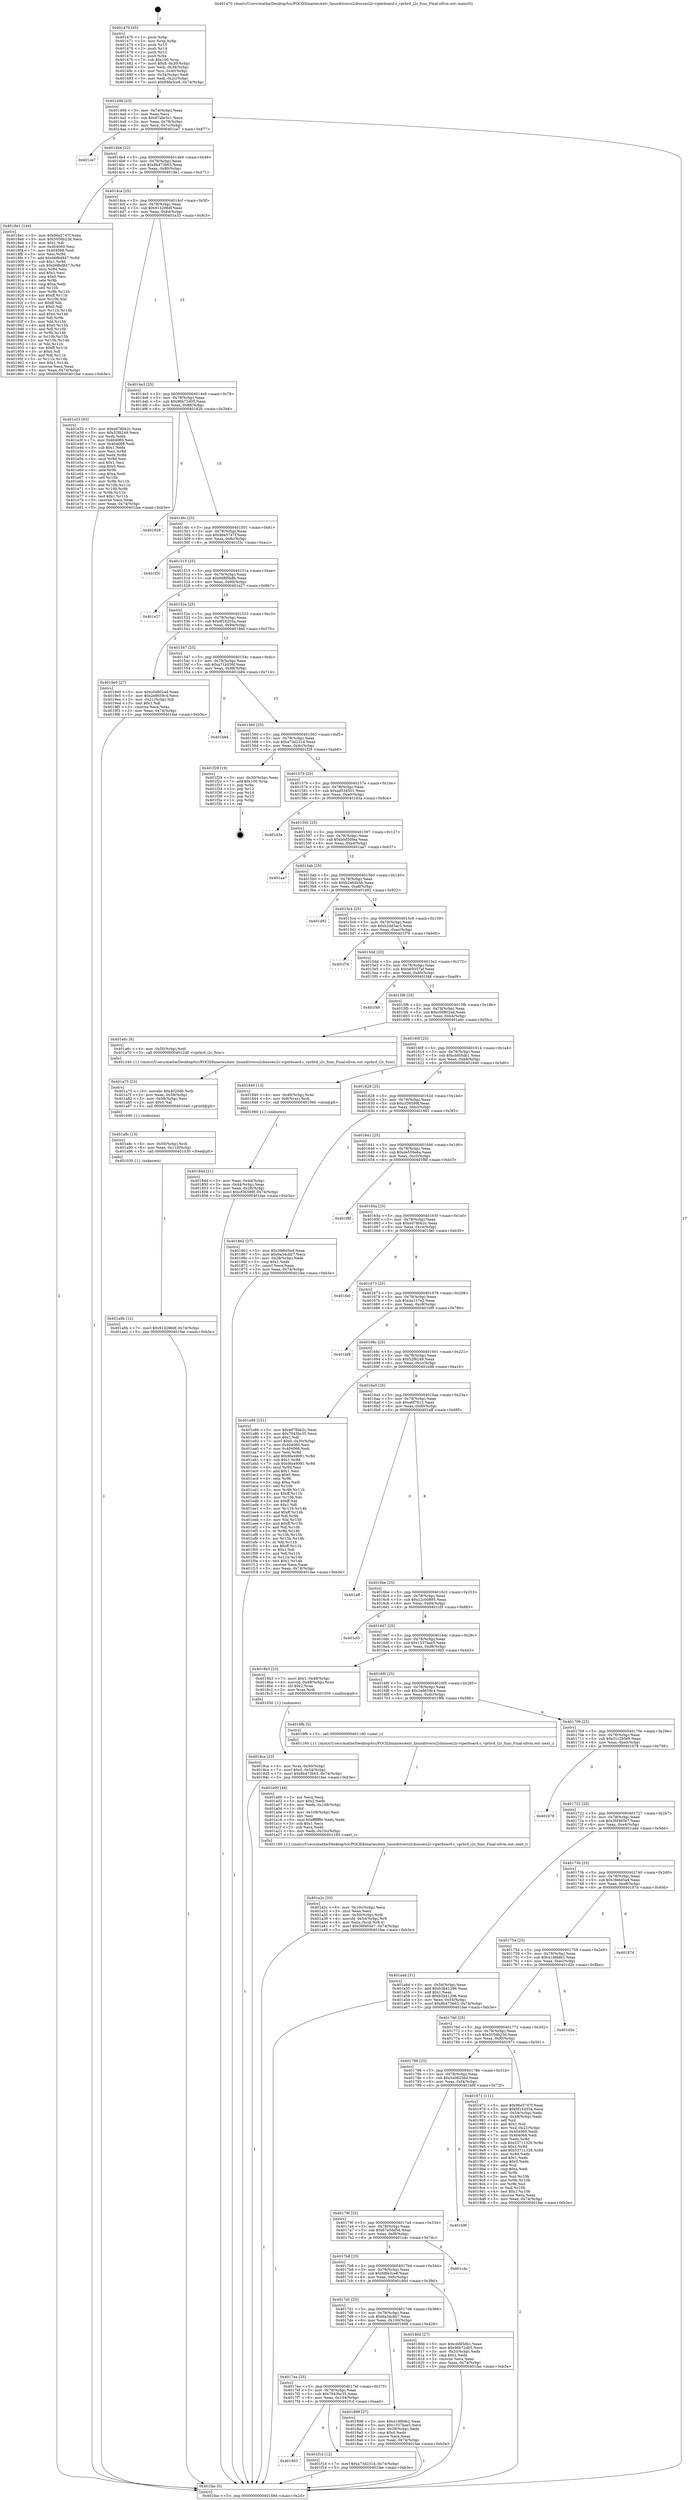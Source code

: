 digraph "0x401470" {
  label = "0x401470 (/mnt/c/Users/mathe/Desktop/tcc/POCII/binaries/extr_linuxdriversi2cbussesi2c-viperboard.c_vprbrd_i2c_func_Final-ollvm.out::main(0))"
  labelloc = "t"
  node[shape=record]

  Entry [label="",width=0.3,height=0.3,shape=circle,fillcolor=black,style=filled]
  "0x40149d" [label="{
     0x40149d [23]\l
     | [instrs]\l
     &nbsp;&nbsp;0x40149d \<+3\>: mov -0x74(%rbp),%eax\l
     &nbsp;&nbsp;0x4014a0 \<+2\>: mov %eax,%ecx\l
     &nbsp;&nbsp;0x4014a2 \<+6\>: sub $0x87abc5c1,%ecx\l
     &nbsp;&nbsp;0x4014a8 \<+3\>: mov %eax,-0x78(%rbp)\l
     &nbsp;&nbsp;0x4014ab \<+3\>: mov %ecx,-0x7c(%rbp)\l
     &nbsp;&nbsp;0x4014ae \<+6\>: je 0000000000401ce7 \<main+0x877\>\l
  }"]
  "0x401ce7" [label="{
     0x401ce7\l
  }", style=dashed]
  "0x4014b4" [label="{
     0x4014b4 [22]\l
     | [instrs]\l
     &nbsp;&nbsp;0x4014b4 \<+5\>: jmp 00000000004014b9 \<main+0x49\>\l
     &nbsp;&nbsp;0x4014b9 \<+3\>: mov -0x78(%rbp),%eax\l
     &nbsp;&nbsp;0x4014bc \<+5\>: sub $0x8b473b63,%eax\l
     &nbsp;&nbsp;0x4014c1 \<+3\>: mov %eax,-0x80(%rbp)\l
     &nbsp;&nbsp;0x4014c4 \<+6\>: je 00000000004018e1 \<main+0x471\>\l
  }"]
  Exit [label="",width=0.3,height=0.3,shape=circle,fillcolor=black,style=filled,peripheries=2]
  "0x4018e1" [label="{
     0x4018e1 [144]\l
     | [instrs]\l
     &nbsp;&nbsp;0x4018e1 \<+5\>: mov $0x96e5747f,%eax\l
     &nbsp;&nbsp;0x4018e6 \<+5\>: mov $0x505db23d,%ecx\l
     &nbsp;&nbsp;0x4018eb \<+2\>: mov $0x1,%dl\l
     &nbsp;&nbsp;0x4018ed \<+7\>: mov 0x404060,%esi\l
     &nbsp;&nbsp;0x4018f4 \<+7\>: mov 0x404068,%edi\l
     &nbsp;&nbsp;0x4018fb \<+3\>: mov %esi,%r8d\l
     &nbsp;&nbsp;0x4018fe \<+7\>: add $0xb6fbd847,%r8d\l
     &nbsp;&nbsp;0x401905 \<+4\>: sub $0x1,%r8d\l
     &nbsp;&nbsp;0x401909 \<+7\>: sub $0xb6fbd847,%r8d\l
     &nbsp;&nbsp;0x401910 \<+4\>: imul %r8d,%esi\l
     &nbsp;&nbsp;0x401914 \<+3\>: and $0x1,%esi\l
     &nbsp;&nbsp;0x401917 \<+3\>: cmp $0x0,%esi\l
     &nbsp;&nbsp;0x40191a \<+4\>: sete %r9b\l
     &nbsp;&nbsp;0x40191e \<+3\>: cmp $0xa,%edi\l
     &nbsp;&nbsp;0x401921 \<+4\>: setl %r10b\l
     &nbsp;&nbsp;0x401925 \<+3\>: mov %r9b,%r11b\l
     &nbsp;&nbsp;0x401928 \<+4\>: xor $0xff,%r11b\l
     &nbsp;&nbsp;0x40192c \<+3\>: mov %r10b,%bl\l
     &nbsp;&nbsp;0x40192f \<+3\>: xor $0xff,%bl\l
     &nbsp;&nbsp;0x401932 \<+3\>: xor $0x0,%dl\l
     &nbsp;&nbsp;0x401935 \<+3\>: mov %r11b,%r14b\l
     &nbsp;&nbsp;0x401938 \<+4\>: and $0x0,%r14b\l
     &nbsp;&nbsp;0x40193c \<+3\>: and %dl,%r9b\l
     &nbsp;&nbsp;0x40193f \<+3\>: mov %bl,%r15b\l
     &nbsp;&nbsp;0x401942 \<+4\>: and $0x0,%r15b\l
     &nbsp;&nbsp;0x401946 \<+3\>: and %dl,%r10b\l
     &nbsp;&nbsp;0x401949 \<+3\>: or %r9b,%r14b\l
     &nbsp;&nbsp;0x40194c \<+3\>: or %r10b,%r15b\l
     &nbsp;&nbsp;0x40194f \<+3\>: xor %r15b,%r14b\l
     &nbsp;&nbsp;0x401952 \<+3\>: or %bl,%r11b\l
     &nbsp;&nbsp;0x401955 \<+4\>: xor $0xff,%r11b\l
     &nbsp;&nbsp;0x401959 \<+3\>: or $0x0,%dl\l
     &nbsp;&nbsp;0x40195c \<+3\>: and %dl,%r11b\l
     &nbsp;&nbsp;0x40195f \<+3\>: or %r11b,%r14b\l
     &nbsp;&nbsp;0x401962 \<+4\>: test $0x1,%r14b\l
     &nbsp;&nbsp;0x401966 \<+3\>: cmovne %ecx,%eax\l
     &nbsp;&nbsp;0x401969 \<+3\>: mov %eax,-0x74(%rbp)\l
     &nbsp;&nbsp;0x40196c \<+5\>: jmp 0000000000401fae \<main+0xb3e\>\l
  }"]
  "0x4014ca" [label="{
     0x4014ca [25]\l
     | [instrs]\l
     &nbsp;&nbsp;0x4014ca \<+5\>: jmp 00000000004014cf \<main+0x5f\>\l
     &nbsp;&nbsp;0x4014cf \<+3\>: mov -0x78(%rbp),%eax\l
     &nbsp;&nbsp;0x4014d2 \<+5\>: sub $0x913296df,%eax\l
     &nbsp;&nbsp;0x4014d7 \<+6\>: mov %eax,-0x84(%rbp)\l
     &nbsp;&nbsp;0x4014dd \<+6\>: je 0000000000401e33 \<main+0x9c3\>\l
  }"]
  "0x401803" [label="{
     0x401803\l
  }", style=dashed]
  "0x401e33" [label="{
     0x401e33 [83]\l
     | [instrs]\l
     &nbsp;&nbsp;0x401e33 \<+5\>: mov $0xed78bb2c,%eax\l
     &nbsp;&nbsp;0x401e38 \<+5\>: mov $0x52f6249,%ecx\l
     &nbsp;&nbsp;0x401e3d \<+2\>: xor %edx,%edx\l
     &nbsp;&nbsp;0x401e3f \<+7\>: mov 0x404060,%esi\l
     &nbsp;&nbsp;0x401e46 \<+7\>: mov 0x404068,%edi\l
     &nbsp;&nbsp;0x401e4d \<+3\>: sub $0x1,%edx\l
     &nbsp;&nbsp;0x401e50 \<+3\>: mov %esi,%r8d\l
     &nbsp;&nbsp;0x401e53 \<+3\>: add %edx,%r8d\l
     &nbsp;&nbsp;0x401e56 \<+4\>: imul %r8d,%esi\l
     &nbsp;&nbsp;0x401e5a \<+3\>: and $0x1,%esi\l
     &nbsp;&nbsp;0x401e5d \<+3\>: cmp $0x0,%esi\l
     &nbsp;&nbsp;0x401e60 \<+4\>: sete %r9b\l
     &nbsp;&nbsp;0x401e64 \<+3\>: cmp $0xa,%edi\l
     &nbsp;&nbsp;0x401e67 \<+4\>: setl %r10b\l
     &nbsp;&nbsp;0x401e6b \<+3\>: mov %r9b,%r11b\l
     &nbsp;&nbsp;0x401e6e \<+3\>: and %r10b,%r11b\l
     &nbsp;&nbsp;0x401e71 \<+3\>: xor %r10b,%r9b\l
     &nbsp;&nbsp;0x401e74 \<+3\>: or %r9b,%r11b\l
     &nbsp;&nbsp;0x401e77 \<+4\>: test $0x1,%r11b\l
     &nbsp;&nbsp;0x401e7b \<+3\>: cmovne %ecx,%eax\l
     &nbsp;&nbsp;0x401e7e \<+3\>: mov %eax,-0x74(%rbp)\l
     &nbsp;&nbsp;0x401e81 \<+5\>: jmp 0000000000401fae \<main+0xb3e\>\l
  }"]
  "0x4014e3" [label="{
     0x4014e3 [25]\l
     | [instrs]\l
     &nbsp;&nbsp;0x4014e3 \<+5\>: jmp 00000000004014e8 \<main+0x78\>\l
     &nbsp;&nbsp;0x4014e8 \<+3\>: mov -0x78(%rbp),%eax\l
     &nbsp;&nbsp;0x4014eb \<+5\>: sub $0x96b72d05,%eax\l
     &nbsp;&nbsp;0x4014f0 \<+6\>: mov %eax,-0x88(%rbp)\l
     &nbsp;&nbsp;0x4014f6 \<+6\>: je 0000000000401828 \<main+0x3b8\>\l
  }"]
  "0x401f1d" [label="{
     0x401f1d [12]\l
     | [instrs]\l
     &nbsp;&nbsp;0x401f1d \<+7\>: movl $0xa73d231d,-0x74(%rbp)\l
     &nbsp;&nbsp;0x401f24 \<+5\>: jmp 0000000000401fae \<main+0xb3e\>\l
  }"]
  "0x401828" [label="{
     0x401828\l
  }", style=dashed]
  "0x4014fc" [label="{
     0x4014fc [25]\l
     | [instrs]\l
     &nbsp;&nbsp;0x4014fc \<+5\>: jmp 0000000000401501 \<main+0x91\>\l
     &nbsp;&nbsp;0x401501 \<+3\>: mov -0x78(%rbp),%eax\l
     &nbsp;&nbsp;0x401504 \<+5\>: sub $0x96e5747f,%eax\l
     &nbsp;&nbsp;0x401509 \<+6\>: mov %eax,-0x8c(%rbp)\l
     &nbsp;&nbsp;0x40150f \<+6\>: je 0000000000401f3c \<main+0xacc\>\l
  }"]
  "0x401a9b" [label="{
     0x401a9b [12]\l
     | [instrs]\l
     &nbsp;&nbsp;0x401a9b \<+7\>: movl $0x913296df,-0x74(%rbp)\l
     &nbsp;&nbsp;0x401aa2 \<+5\>: jmp 0000000000401fae \<main+0xb3e\>\l
  }"]
  "0x401f3c" [label="{
     0x401f3c\l
  }", style=dashed]
  "0x401515" [label="{
     0x401515 [25]\l
     | [instrs]\l
     &nbsp;&nbsp;0x401515 \<+5\>: jmp 000000000040151a \<main+0xaa\>\l
     &nbsp;&nbsp;0x40151a \<+3\>: mov -0x78(%rbp),%eax\l
     &nbsp;&nbsp;0x40151d \<+5\>: sub $0x9d8f5b8b,%eax\l
     &nbsp;&nbsp;0x401522 \<+6\>: mov %eax,-0x90(%rbp)\l
     &nbsp;&nbsp;0x401528 \<+6\>: je 0000000000401e27 \<main+0x9b7\>\l
  }"]
  "0x401a8c" [label="{
     0x401a8c [15]\l
     | [instrs]\l
     &nbsp;&nbsp;0x401a8c \<+4\>: mov -0x50(%rbp),%rdi\l
     &nbsp;&nbsp;0x401a90 \<+6\>: mov %eax,-0x110(%rbp)\l
     &nbsp;&nbsp;0x401a96 \<+5\>: call 0000000000401030 \<free@plt\>\l
     | [calls]\l
     &nbsp;&nbsp;0x401030 \{1\} (unknown)\l
  }"]
  "0x401e27" [label="{
     0x401e27\l
  }", style=dashed]
  "0x40152e" [label="{
     0x40152e [25]\l
     | [instrs]\l
     &nbsp;&nbsp;0x40152e \<+5\>: jmp 0000000000401533 \<main+0xc3\>\l
     &nbsp;&nbsp;0x401533 \<+3\>: mov -0x78(%rbp),%eax\l
     &nbsp;&nbsp;0x401536 \<+5\>: sub $0x9f16203a,%eax\l
     &nbsp;&nbsp;0x40153b \<+6\>: mov %eax,-0x94(%rbp)\l
     &nbsp;&nbsp;0x401541 \<+6\>: je 00000000004019e0 \<main+0x570\>\l
  }"]
  "0x401a75" [label="{
     0x401a75 [23]\l
     | [instrs]\l
     &nbsp;&nbsp;0x401a75 \<+10\>: movabs $0x4020d6,%rdi\l
     &nbsp;&nbsp;0x401a7f \<+3\>: mov %eax,-0x58(%rbp)\l
     &nbsp;&nbsp;0x401a82 \<+3\>: mov -0x58(%rbp),%esi\l
     &nbsp;&nbsp;0x401a85 \<+2\>: mov $0x0,%al\l
     &nbsp;&nbsp;0x401a87 \<+5\>: call 0000000000401040 \<printf@plt\>\l
     | [calls]\l
     &nbsp;&nbsp;0x401040 \{1\} (unknown)\l
  }"]
  "0x4019e0" [label="{
     0x4019e0 [27]\l
     | [instrs]\l
     &nbsp;&nbsp;0x4019e0 \<+5\>: mov $0xc0d802ad,%eax\l
     &nbsp;&nbsp;0x4019e5 \<+5\>: mov $0x2e8659c4,%ecx\l
     &nbsp;&nbsp;0x4019ea \<+3\>: mov -0x21(%rbp),%dl\l
     &nbsp;&nbsp;0x4019ed \<+3\>: test $0x1,%dl\l
     &nbsp;&nbsp;0x4019f0 \<+3\>: cmovne %ecx,%eax\l
     &nbsp;&nbsp;0x4019f3 \<+3\>: mov %eax,-0x74(%rbp)\l
     &nbsp;&nbsp;0x4019f6 \<+5\>: jmp 0000000000401fae \<main+0xb3e\>\l
  }"]
  "0x401547" [label="{
     0x401547 [25]\l
     | [instrs]\l
     &nbsp;&nbsp;0x401547 \<+5\>: jmp 000000000040154c \<main+0xdc\>\l
     &nbsp;&nbsp;0x40154c \<+3\>: mov -0x78(%rbp),%eax\l
     &nbsp;&nbsp;0x40154f \<+5\>: sub $0xa71b036f,%eax\l
     &nbsp;&nbsp;0x401554 \<+6\>: mov %eax,-0x98(%rbp)\l
     &nbsp;&nbsp;0x40155a \<+6\>: je 0000000000401b84 \<main+0x714\>\l
  }"]
  "0x401a2c" [label="{
     0x401a2c [33]\l
     | [instrs]\l
     &nbsp;&nbsp;0x401a2c \<+6\>: mov -0x10c(%rbp),%ecx\l
     &nbsp;&nbsp;0x401a32 \<+3\>: imul %eax,%ecx\l
     &nbsp;&nbsp;0x401a35 \<+4\>: mov -0x50(%rbp),%rdi\l
     &nbsp;&nbsp;0x401a39 \<+4\>: movslq -0x54(%rbp),%r8\l
     &nbsp;&nbsp;0x401a3d \<+4\>: mov %ecx,(%rdi,%r8,4)\l
     &nbsp;&nbsp;0x401a41 \<+7\>: movl $0x36f465e7,-0x74(%rbp)\l
     &nbsp;&nbsp;0x401a48 \<+5\>: jmp 0000000000401fae \<main+0xb3e\>\l
  }"]
  "0x401b84" [label="{
     0x401b84\l
  }", style=dashed]
  "0x401560" [label="{
     0x401560 [25]\l
     | [instrs]\l
     &nbsp;&nbsp;0x401560 \<+5\>: jmp 0000000000401565 \<main+0xf5\>\l
     &nbsp;&nbsp;0x401565 \<+3\>: mov -0x78(%rbp),%eax\l
     &nbsp;&nbsp;0x401568 \<+5\>: sub $0xa73d231d,%eax\l
     &nbsp;&nbsp;0x40156d \<+6\>: mov %eax,-0x9c(%rbp)\l
     &nbsp;&nbsp;0x401573 \<+6\>: je 0000000000401f29 \<main+0xab9\>\l
  }"]
  "0x401a00" [label="{
     0x401a00 [44]\l
     | [instrs]\l
     &nbsp;&nbsp;0x401a00 \<+2\>: xor %ecx,%ecx\l
     &nbsp;&nbsp;0x401a02 \<+5\>: mov $0x2,%edx\l
     &nbsp;&nbsp;0x401a07 \<+6\>: mov %edx,-0x108(%rbp)\l
     &nbsp;&nbsp;0x401a0d \<+1\>: cltd\l
     &nbsp;&nbsp;0x401a0e \<+6\>: mov -0x108(%rbp),%esi\l
     &nbsp;&nbsp;0x401a14 \<+2\>: idiv %esi\l
     &nbsp;&nbsp;0x401a16 \<+6\>: imul $0xfffffffe,%edx,%edx\l
     &nbsp;&nbsp;0x401a1c \<+3\>: sub $0x1,%ecx\l
     &nbsp;&nbsp;0x401a1f \<+2\>: sub %ecx,%edx\l
     &nbsp;&nbsp;0x401a21 \<+6\>: mov %edx,-0x10c(%rbp)\l
     &nbsp;&nbsp;0x401a27 \<+5\>: call 0000000000401160 \<next_i\>\l
     | [calls]\l
     &nbsp;&nbsp;0x401160 \{1\} (/mnt/c/Users/mathe/Desktop/tcc/POCII/binaries/extr_linuxdriversi2cbussesi2c-viperboard.c_vprbrd_i2c_func_Final-ollvm.out::next_i)\l
  }"]
  "0x401f29" [label="{
     0x401f29 [19]\l
     | [instrs]\l
     &nbsp;&nbsp;0x401f29 \<+3\>: mov -0x30(%rbp),%eax\l
     &nbsp;&nbsp;0x401f2c \<+7\>: add $0x100,%rsp\l
     &nbsp;&nbsp;0x401f33 \<+1\>: pop %rbx\l
     &nbsp;&nbsp;0x401f34 \<+2\>: pop %r12\l
     &nbsp;&nbsp;0x401f36 \<+2\>: pop %r14\l
     &nbsp;&nbsp;0x401f38 \<+2\>: pop %r15\l
     &nbsp;&nbsp;0x401f3a \<+1\>: pop %rbp\l
     &nbsp;&nbsp;0x401f3b \<+1\>: ret\l
  }"]
  "0x401579" [label="{
     0x401579 [25]\l
     | [instrs]\l
     &nbsp;&nbsp;0x401579 \<+5\>: jmp 000000000040157e \<main+0x10e\>\l
     &nbsp;&nbsp;0x40157e \<+3\>: mov -0x78(%rbp),%eax\l
     &nbsp;&nbsp;0x401581 \<+5\>: sub $0xad534501,%eax\l
     &nbsp;&nbsp;0x401586 \<+6\>: mov %eax,-0xa0(%rbp)\l
     &nbsp;&nbsp;0x40158c \<+6\>: je 0000000000401d3a \<main+0x8ca\>\l
  }"]
  "0x4018ca" [label="{
     0x4018ca [23]\l
     | [instrs]\l
     &nbsp;&nbsp;0x4018ca \<+4\>: mov %rax,-0x50(%rbp)\l
     &nbsp;&nbsp;0x4018ce \<+7\>: movl $0x0,-0x54(%rbp)\l
     &nbsp;&nbsp;0x4018d5 \<+7\>: movl $0x8b473b63,-0x74(%rbp)\l
     &nbsp;&nbsp;0x4018dc \<+5\>: jmp 0000000000401fae \<main+0xb3e\>\l
  }"]
  "0x401d3a" [label="{
     0x401d3a\l
  }", style=dashed]
  "0x401592" [label="{
     0x401592 [25]\l
     | [instrs]\l
     &nbsp;&nbsp;0x401592 \<+5\>: jmp 0000000000401597 \<main+0x127\>\l
     &nbsp;&nbsp;0x401597 \<+3\>: mov -0x78(%rbp),%eax\l
     &nbsp;&nbsp;0x40159a \<+5\>: sub $0xb0d50fea,%eax\l
     &nbsp;&nbsp;0x40159f \<+6\>: mov %eax,-0xa4(%rbp)\l
     &nbsp;&nbsp;0x4015a5 \<+6\>: je 0000000000401aa7 \<main+0x637\>\l
  }"]
  "0x4017ea" [label="{
     0x4017ea [25]\l
     | [instrs]\l
     &nbsp;&nbsp;0x4017ea \<+5\>: jmp 00000000004017ef \<main+0x37f\>\l
     &nbsp;&nbsp;0x4017ef \<+3\>: mov -0x78(%rbp),%eax\l
     &nbsp;&nbsp;0x4017f2 \<+5\>: sub $0x7943bc35,%eax\l
     &nbsp;&nbsp;0x4017f7 \<+6\>: mov %eax,-0x104(%rbp)\l
     &nbsp;&nbsp;0x4017fd \<+6\>: je 0000000000401f1d \<main+0xaad\>\l
  }"]
  "0x401aa7" [label="{
     0x401aa7\l
  }", style=dashed]
  "0x4015ab" [label="{
     0x4015ab [25]\l
     | [instrs]\l
     &nbsp;&nbsp;0x4015ab \<+5\>: jmp 00000000004015b0 \<main+0x140\>\l
     &nbsp;&nbsp;0x4015b0 \<+3\>: mov -0x78(%rbp),%eax\l
     &nbsp;&nbsp;0x4015b3 \<+5\>: sub $0xb2a64b5b,%eax\l
     &nbsp;&nbsp;0x4015b8 \<+6\>: mov %eax,-0xa8(%rbp)\l
     &nbsp;&nbsp;0x4015be \<+6\>: je 0000000000401d92 \<main+0x922\>\l
  }"]
  "0x401898" [label="{
     0x401898 [27]\l
     | [instrs]\l
     &nbsp;&nbsp;0x401898 \<+5\>: mov $0x41d6bfe2,%eax\l
     &nbsp;&nbsp;0x40189d \<+5\>: mov $0x1337bae5,%ecx\l
     &nbsp;&nbsp;0x4018a2 \<+3\>: mov -0x28(%rbp),%edx\l
     &nbsp;&nbsp;0x4018a5 \<+3\>: cmp $0x0,%edx\l
     &nbsp;&nbsp;0x4018a8 \<+3\>: cmove %ecx,%eax\l
     &nbsp;&nbsp;0x4018ab \<+3\>: mov %eax,-0x74(%rbp)\l
     &nbsp;&nbsp;0x4018ae \<+5\>: jmp 0000000000401fae \<main+0xb3e\>\l
  }"]
  "0x401d92" [label="{
     0x401d92\l
  }", style=dashed]
  "0x4015c4" [label="{
     0x4015c4 [25]\l
     | [instrs]\l
     &nbsp;&nbsp;0x4015c4 \<+5\>: jmp 00000000004015c9 \<main+0x159\>\l
     &nbsp;&nbsp;0x4015c9 \<+3\>: mov -0x78(%rbp),%eax\l
     &nbsp;&nbsp;0x4015cc \<+5\>: sub $0xb2dd3ac5,%eax\l
     &nbsp;&nbsp;0x4015d1 \<+6\>: mov %eax,-0xac(%rbp)\l
     &nbsp;&nbsp;0x4015d7 \<+6\>: je 0000000000401f76 \<main+0xb06\>\l
  }"]
  "0x40184d" [label="{
     0x40184d [21]\l
     | [instrs]\l
     &nbsp;&nbsp;0x40184d \<+3\>: mov %eax,-0x44(%rbp)\l
     &nbsp;&nbsp;0x401850 \<+3\>: mov -0x44(%rbp),%eax\l
     &nbsp;&nbsp;0x401853 \<+3\>: mov %eax,-0x28(%rbp)\l
     &nbsp;&nbsp;0x401856 \<+7\>: movl $0xcf36599f,-0x74(%rbp)\l
     &nbsp;&nbsp;0x40185d \<+5\>: jmp 0000000000401fae \<main+0xb3e\>\l
  }"]
  "0x401f76" [label="{
     0x401f76\l
  }", style=dashed]
  "0x4015dd" [label="{
     0x4015dd [25]\l
     | [instrs]\l
     &nbsp;&nbsp;0x4015dd \<+5\>: jmp 00000000004015e2 \<main+0x172\>\l
     &nbsp;&nbsp;0x4015e2 \<+3\>: mov -0x78(%rbp),%eax\l
     &nbsp;&nbsp;0x4015e5 \<+5\>: sub $0xbb9357af,%eax\l
     &nbsp;&nbsp;0x4015ea \<+6\>: mov %eax,-0xb0(%rbp)\l
     &nbsp;&nbsp;0x4015f0 \<+6\>: je 0000000000401f48 \<main+0xad8\>\l
  }"]
  "0x401470" [label="{
     0x401470 [45]\l
     | [instrs]\l
     &nbsp;&nbsp;0x401470 \<+1\>: push %rbp\l
     &nbsp;&nbsp;0x401471 \<+3\>: mov %rsp,%rbp\l
     &nbsp;&nbsp;0x401474 \<+2\>: push %r15\l
     &nbsp;&nbsp;0x401476 \<+2\>: push %r14\l
     &nbsp;&nbsp;0x401478 \<+2\>: push %r12\l
     &nbsp;&nbsp;0x40147a \<+1\>: push %rbx\l
     &nbsp;&nbsp;0x40147b \<+7\>: sub $0x100,%rsp\l
     &nbsp;&nbsp;0x401482 \<+7\>: movl $0x0,-0x30(%rbp)\l
     &nbsp;&nbsp;0x401489 \<+3\>: mov %edi,-0x34(%rbp)\l
     &nbsp;&nbsp;0x40148c \<+4\>: mov %rsi,-0x40(%rbp)\l
     &nbsp;&nbsp;0x401490 \<+3\>: mov -0x34(%rbp),%edi\l
     &nbsp;&nbsp;0x401493 \<+3\>: mov %edi,-0x2c(%rbp)\l
     &nbsp;&nbsp;0x401496 \<+7\>: movl $0x68fe3ce8,-0x74(%rbp)\l
  }"]
  "0x401f48" [label="{
     0x401f48\l
  }", style=dashed]
  "0x4015f6" [label="{
     0x4015f6 [25]\l
     | [instrs]\l
     &nbsp;&nbsp;0x4015f6 \<+5\>: jmp 00000000004015fb \<main+0x18b\>\l
     &nbsp;&nbsp;0x4015fb \<+3\>: mov -0x78(%rbp),%eax\l
     &nbsp;&nbsp;0x4015fe \<+5\>: sub $0xc0d802ad,%eax\l
     &nbsp;&nbsp;0x401603 \<+6\>: mov %eax,-0xb4(%rbp)\l
     &nbsp;&nbsp;0x401609 \<+6\>: je 0000000000401a6c \<main+0x5fc\>\l
  }"]
  "0x401fae" [label="{
     0x401fae [5]\l
     | [instrs]\l
     &nbsp;&nbsp;0x401fae \<+5\>: jmp 000000000040149d \<main+0x2d\>\l
  }"]
  "0x401a6c" [label="{
     0x401a6c [9]\l
     | [instrs]\l
     &nbsp;&nbsp;0x401a6c \<+4\>: mov -0x50(%rbp),%rdi\l
     &nbsp;&nbsp;0x401a70 \<+5\>: call 0000000000401240 \<vprbrd_i2c_func\>\l
     | [calls]\l
     &nbsp;&nbsp;0x401240 \{1\} (/mnt/c/Users/mathe/Desktop/tcc/POCII/binaries/extr_linuxdriversi2cbussesi2c-viperboard.c_vprbrd_i2c_func_Final-ollvm.out::vprbrd_i2c_func)\l
  }"]
  "0x40160f" [label="{
     0x40160f [25]\l
     | [instrs]\l
     &nbsp;&nbsp;0x40160f \<+5\>: jmp 0000000000401614 \<main+0x1a4\>\l
     &nbsp;&nbsp;0x401614 \<+3\>: mov -0x78(%rbp),%eax\l
     &nbsp;&nbsp;0x401617 \<+5\>: sub $0xcbfd5db1,%eax\l
     &nbsp;&nbsp;0x40161c \<+6\>: mov %eax,-0xb8(%rbp)\l
     &nbsp;&nbsp;0x401622 \<+6\>: je 0000000000401840 \<main+0x3d0\>\l
  }"]
  "0x4017d1" [label="{
     0x4017d1 [25]\l
     | [instrs]\l
     &nbsp;&nbsp;0x4017d1 \<+5\>: jmp 00000000004017d6 \<main+0x366\>\l
     &nbsp;&nbsp;0x4017d6 \<+3\>: mov -0x78(%rbp),%eax\l
     &nbsp;&nbsp;0x4017d9 \<+5\>: sub $0x6a34cbb7,%eax\l
     &nbsp;&nbsp;0x4017de \<+6\>: mov %eax,-0x100(%rbp)\l
     &nbsp;&nbsp;0x4017e4 \<+6\>: je 0000000000401898 \<main+0x428\>\l
  }"]
  "0x401840" [label="{
     0x401840 [13]\l
     | [instrs]\l
     &nbsp;&nbsp;0x401840 \<+4\>: mov -0x40(%rbp),%rax\l
     &nbsp;&nbsp;0x401844 \<+4\>: mov 0x8(%rax),%rdi\l
     &nbsp;&nbsp;0x401848 \<+5\>: call 0000000000401060 \<atoi@plt\>\l
     | [calls]\l
     &nbsp;&nbsp;0x401060 \{1\} (unknown)\l
  }"]
  "0x401628" [label="{
     0x401628 [25]\l
     | [instrs]\l
     &nbsp;&nbsp;0x401628 \<+5\>: jmp 000000000040162d \<main+0x1bd\>\l
     &nbsp;&nbsp;0x40162d \<+3\>: mov -0x78(%rbp),%eax\l
     &nbsp;&nbsp;0x401630 \<+5\>: sub $0xcf36599f,%eax\l
     &nbsp;&nbsp;0x401635 \<+6\>: mov %eax,-0xbc(%rbp)\l
     &nbsp;&nbsp;0x40163b \<+6\>: je 0000000000401862 \<main+0x3f2\>\l
  }"]
  "0x40180d" [label="{
     0x40180d [27]\l
     | [instrs]\l
     &nbsp;&nbsp;0x40180d \<+5\>: mov $0xcbfd5db1,%eax\l
     &nbsp;&nbsp;0x401812 \<+5\>: mov $0x96b72d05,%ecx\l
     &nbsp;&nbsp;0x401817 \<+3\>: mov -0x2c(%rbp),%edx\l
     &nbsp;&nbsp;0x40181a \<+3\>: cmp $0x2,%edx\l
     &nbsp;&nbsp;0x40181d \<+3\>: cmovne %ecx,%eax\l
     &nbsp;&nbsp;0x401820 \<+3\>: mov %eax,-0x74(%rbp)\l
     &nbsp;&nbsp;0x401823 \<+5\>: jmp 0000000000401fae \<main+0xb3e\>\l
  }"]
  "0x401862" [label="{
     0x401862 [27]\l
     | [instrs]\l
     &nbsp;&nbsp;0x401862 \<+5\>: mov $0x3fe6d5a4,%eax\l
     &nbsp;&nbsp;0x401867 \<+5\>: mov $0x6a34cbb7,%ecx\l
     &nbsp;&nbsp;0x40186c \<+3\>: mov -0x28(%rbp),%edx\l
     &nbsp;&nbsp;0x40186f \<+3\>: cmp $0x1,%edx\l
     &nbsp;&nbsp;0x401872 \<+3\>: cmovl %ecx,%eax\l
     &nbsp;&nbsp;0x401875 \<+3\>: mov %eax,-0x74(%rbp)\l
     &nbsp;&nbsp;0x401878 \<+5\>: jmp 0000000000401fae \<main+0xb3e\>\l
  }"]
  "0x401641" [label="{
     0x401641 [25]\l
     | [instrs]\l
     &nbsp;&nbsp;0x401641 \<+5\>: jmp 0000000000401646 \<main+0x1d6\>\l
     &nbsp;&nbsp;0x401646 \<+3\>: mov -0x78(%rbp),%eax\l
     &nbsp;&nbsp;0x401649 \<+5\>: sub $0xde559e6a,%eax\l
     &nbsp;&nbsp;0x40164e \<+6\>: mov %eax,-0xc0(%rbp)\l
     &nbsp;&nbsp;0x401654 \<+6\>: je 0000000000401f8f \<main+0xb1f\>\l
  }"]
  "0x4017b8" [label="{
     0x4017b8 [25]\l
     | [instrs]\l
     &nbsp;&nbsp;0x4017b8 \<+5\>: jmp 00000000004017bd \<main+0x34d\>\l
     &nbsp;&nbsp;0x4017bd \<+3\>: mov -0x78(%rbp),%eax\l
     &nbsp;&nbsp;0x4017c0 \<+5\>: sub $0x68fe3ce8,%eax\l
     &nbsp;&nbsp;0x4017c5 \<+6\>: mov %eax,-0xfc(%rbp)\l
     &nbsp;&nbsp;0x4017cb \<+6\>: je 000000000040180d \<main+0x39d\>\l
  }"]
  "0x401f8f" [label="{
     0x401f8f\l
  }", style=dashed]
  "0x40165a" [label="{
     0x40165a [25]\l
     | [instrs]\l
     &nbsp;&nbsp;0x40165a \<+5\>: jmp 000000000040165f \<main+0x1ef\>\l
     &nbsp;&nbsp;0x40165f \<+3\>: mov -0x78(%rbp),%eax\l
     &nbsp;&nbsp;0x401662 \<+5\>: sub $0xed78bb2c,%eax\l
     &nbsp;&nbsp;0x401667 \<+6\>: mov %eax,-0xc4(%rbp)\l
     &nbsp;&nbsp;0x40166d \<+6\>: je 0000000000401fa0 \<main+0xb30\>\l
  }"]
  "0x401c4c" [label="{
     0x401c4c\l
  }", style=dashed]
  "0x401fa0" [label="{
     0x401fa0\l
  }", style=dashed]
  "0x401673" [label="{
     0x401673 [25]\l
     | [instrs]\l
     &nbsp;&nbsp;0x401673 \<+5\>: jmp 0000000000401678 \<main+0x208\>\l
     &nbsp;&nbsp;0x401678 \<+3\>: mov -0x78(%rbp),%eax\l
     &nbsp;&nbsp;0x40167b \<+5\>: sub $0x4a157e2,%eax\l
     &nbsp;&nbsp;0x401680 \<+6\>: mov %eax,-0xc8(%rbp)\l
     &nbsp;&nbsp;0x401686 \<+6\>: je 0000000000401bf9 \<main+0x789\>\l
  }"]
  "0x40179f" [label="{
     0x40179f [25]\l
     | [instrs]\l
     &nbsp;&nbsp;0x40179f \<+5\>: jmp 00000000004017a4 \<main+0x334\>\l
     &nbsp;&nbsp;0x4017a4 \<+3\>: mov -0x78(%rbp),%eax\l
     &nbsp;&nbsp;0x4017a7 \<+5\>: sub $0x67e5dd5d,%eax\l
     &nbsp;&nbsp;0x4017ac \<+6\>: mov %eax,-0xf8(%rbp)\l
     &nbsp;&nbsp;0x4017b2 \<+6\>: je 0000000000401c4c \<main+0x7dc\>\l
  }"]
  "0x401bf9" [label="{
     0x401bf9\l
  }", style=dashed]
  "0x40168c" [label="{
     0x40168c [25]\l
     | [instrs]\l
     &nbsp;&nbsp;0x40168c \<+5\>: jmp 0000000000401691 \<main+0x221\>\l
     &nbsp;&nbsp;0x401691 \<+3\>: mov -0x78(%rbp),%eax\l
     &nbsp;&nbsp;0x401694 \<+5\>: sub $0x52f6249,%eax\l
     &nbsp;&nbsp;0x401699 \<+6\>: mov %eax,-0xcc(%rbp)\l
     &nbsp;&nbsp;0x40169f \<+6\>: je 0000000000401e86 \<main+0xa16\>\l
  }"]
  "0x401b9f" [label="{
     0x401b9f\l
  }", style=dashed]
  "0x401e86" [label="{
     0x401e86 [151]\l
     | [instrs]\l
     &nbsp;&nbsp;0x401e86 \<+5\>: mov $0xed78bb2c,%eax\l
     &nbsp;&nbsp;0x401e8b \<+5\>: mov $0x7943bc35,%ecx\l
     &nbsp;&nbsp;0x401e90 \<+2\>: mov $0x1,%dl\l
     &nbsp;&nbsp;0x401e92 \<+7\>: movl $0x0,-0x30(%rbp)\l
     &nbsp;&nbsp;0x401e99 \<+7\>: mov 0x404060,%esi\l
     &nbsp;&nbsp;0x401ea0 \<+7\>: mov 0x404068,%edi\l
     &nbsp;&nbsp;0x401ea7 \<+3\>: mov %esi,%r8d\l
     &nbsp;&nbsp;0x401eaa \<+7\>: add $0x9fa49091,%r8d\l
     &nbsp;&nbsp;0x401eb1 \<+4\>: sub $0x1,%r8d\l
     &nbsp;&nbsp;0x401eb5 \<+7\>: sub $0x9fa49091,%r8d\l
     &nbsp;&nbsp;0x401ebc \<+4\>: imul %r8d,%esi\l
     &nbsp;&nbsp;0x401ec0 \<+3\>: and $0x1,%esi\l
     &nbsp;&nbsp;0x401ec3 \<+3\>: cmp $0x0,%esi\l
     &nbsp;&nbsp;0x401ec6 \<+4\>: sete %r9b\l
     &nbsp;&nbsp;0x401eca \<+3\>: cmp $0xa,%edi\l
     &nbsp;&nbsp;0x401ecd \<+4\>: setl %r10b\l
     &nbsp;&nbsp;0x401ed1 \<+3\>: mov %r9b,%r11b\l
     &nbsp;&nbsp;0x401ed4 \<+4\>: xor $0xff,%r11b\l
     &nbsp;&nbsp;0x401ed8 \<+3\>: mov %r10b,%bl\l
     &nbsp;&nbsp;0x401edb \<+3\>: xor $0xff,%bl\l
     &nbsp;&nbsp;0x401ede \<+3\>: xor $0x1,%dl\l
     &nbsp;&nbsp;0x401ee1 \<+3\>: mov %r11b,%r14b\l
     &nbsp;&nbsp;0x401ee4 \<+4\>: and $0xff,%r14b\l
     &nbsp;&nbsp;0x401ee8 \<+3\>: and %dl,%r9b\l
     &nbsp;&nbsp;0x401eeb \<+3\>: mov %bl,%r15b\l
     &nbsp;&nbsp;0x401eee \<+4\>: and $0xff,%r15b\l
     &nbsp;&nbsp;0x401ef2 \<+3\>: and %dl,%r10b\l
     &nbsp;&nbsp;0x401ef5 \<+3\>: or %r9b,%r14b\l
     &nbsp;&nbsp;0x401ef8 \<+3\>: or %r10b,%r15b\l
     &nbsp;&nbsp;0x401efb \<+3\>: xor %r15b,%r14b\l
     &nbsp;&nbsp;0x401efe \<+3\>: or %bl,%r11b\l
     &nbsp;&nbsp;0x401f01 \<+4\>: xor $0xff,%r11b\l
     &nbsp;&nbsp;0x401f05 \<+3\>: or $0x1,%dl\l
     &nbsp;&nbsp;0x401f08 \<+3\>: and %dl,%r11b\l
     &nbsp;&nbsp;0x401f0b \<+3\>: or %r11b,%r14b\l
     &nbsp;&nbsp;0x401f0e \<+4\>: test $0x1,%r14b\l
     &nbsp;&nbsp;0x401f12 \<+3\>: cmovne %ecx,%eax\l
     &nbsp;&nbsp;0x401f15 \<+3\>: mov %eax,-0x74(%rbp)\l
     &nbsp;&nbsp;0x401f18 \<+5\>: jmp 0000000000401fae \<main+0xb3e\>\l
  }"]
  "0x4016a5" [label="{
     0x4016a5 [25]\l
     | [instrs]\l
     &nbsp;&nbsp;0x4016a5 \<+5\>: jmp 00000000004016aa \<main+0x23a\>\l
     &nbsp;&nbsp;0x4016aa \<+3\>: mov -0x78(%rbp),%eax\l
     &nbsp;&nbsp;0x4016ad \<+5\>: sub $0xa6f7612,%eax\l
     &nbsp;&nbsp;0x4016b2 \<+6\>: mov %eax,-0xd0(%rbp)\l
     &nbsp;&nbsp;0x4016b8 \<+6\>: je 0000000000401aff \<main+0x68f\>\l
  }"]
  "0x401786" [label="{
     0x401786 [25]\l
     | [instrs]\l
     &nbsp;&nbsp;0x401786 \<+5\>: jmp 000000000040178b \<main+0x31b\>\l
     &nbsp;&nbsp;0x40178b \<+3\>: mov -0x78(%rbp),%eax\l
     &nbsp;&nbsp;0x40178e \<+5\>: sub $0x5a08256d,%eax\l
     &nbsp;&nbsp;0x401793 \<+6\>: mov %eax,-0xf4(%rbp)\l
     &nbsp;&nbsp;0x401799 \<+6\>: je 0000000000401b9f \<main+0x72f\>\l
  }"]
  "0x401aff" [label="{
     0x401aff\l
  }", style=dashed]
  "0x4016be" [label="{
     0x4016be [25]\l
     | [instrs]\l
     &nbsp;&nbsp;0x4016be \<+5\>: jmp 00000000004016c3 \<main+0x253\>\l
     &nbsp;&nbsp;0x4016c3 \<+3\>: mov -0x78(%rbp),%eax\l
     &nbsp;&nbsp;0x4016c6 \<+5\>: sub $0x12c00895,%eax\l
     &nbsp;&nbsp;0x4016cb \<+6\>: mov %eax,-0xd4(%rbp)\l
     &nbsp;&nbsp;0x4016d1 \<+6\>: je 0000000000401cf3 \<main+0x883\>\l
  }"]
  "0x401971" [label="{
     0x401971 [111]\l
     | [instrs]\l
     &nbsp;&nbsp;0x401971 \<+5\>: mov $0x96e5747f,%eax\l
     &nbsp;&nbsp;0x401976 \<+5\>: mov $0x9f16203a,%ecx\l
     &nbsp;&nbsp;0x40197b \<+3\>: mov -0x54(%rbp),%edx\l
     &nbsp;&nbsp;0x40197e \<+3\>: cmp -0x48(%rbp),%edx\l
     &nbsp;&nbsp;0x401981 \<+4\>: setl %sil\l
     &nbsp;&nbsp;0x401985 \<+4\>: and $0x1,%sil\l
     &nbsp;&nbsp;0x401989 \<+4\>: mov %sil,-0x21(%rbp)\l
     &nbsp;&nbsp;0x40198d \<+7\>: mov 0x404060,%edx\l
     &nbsp;&nbsp;0x401994 \<+7\>: mov 0x404068,%edi\l
     &nbsp;&nbsp;0x40199b \<+3\>: mov %edx,%r8d\l
     &nbsp;&nbsp;0x40199e \<+7\>: sub $0x53711326,%r8d\l
     &nbsp;&nbsp;0x4019a5 \<+4\>: sub $0x1,%r8d\l
     &nbsp;&nbsp;0x4019a9 \<+7\>: add $0x53711326,%r8d\l
     &nbsp;&nbsp;0x4019b0 \<+4\>: imul %r8d,%edx\l
     &nbsp;&nbsp;0x4019b4 \<+3\>: and $0x1,%edx\l
     &nbsp;&nbsp;0x4019b7 \<+3\>: cmp $0x0,%edx\l
     &nbsp;&nbsp;0x4019ba \<+4\>: sete %sil\l
     &nbsp;&nbsp;0x4019be \<+3\>: cmp $0xa,%edi\l
     &nbsp;&nbsp;0x4019c1 \<+4\>: setl %r9b\l
     &nbsp;&nbsp;0x4019c5 \<+3\>: mov %sil,%r10b\l
     &nbsp;&nbsp;0x4019c8 \<+3\>: and %r9b,%r10b\l
     &nbsp;&nbsp;0x4019cb \<+3\>: xor %r9b,%sil\l
     &nbsp;&nbsp;0x4019ce \<+3\>: or %sil,%r10b\l
     &nbsp;&nbsp;0x4019d1 \<+4\>: test $0x1,%r10b\l
     &nbsp;&nbsp;0x4019d5 \<+3\>: cmovne %ecx,%eax\l
     &nbsp;&nbsp;0x4019d8 \<+3\>: mov %eax,-0x74(%rbp)\l
     &nbsp;&nbsp;0x4019db \<+5\>: jmp 0000000000401fae \<main+0xb3e\>\l
  }"]
  "0x401cf3" [label="{
     0x401cf3\l
  }", style=dashed]
  "0x4016d7" [label="{
     0x4016d7 [25]\l
     | [instrs]\l
     &nbsp;&nbsp;0x4016d7 \<+5\>: jmp 00000000004016dc \<main+0x26c\>\l
     &nbsp;&nbsp;0x4016dc \<+3\>: mov -0x78(%rbp),%eax\l
     &nbsp;&nbsp;0x4016df \<+5\>: sub $0x1337bae5,%eax\l
     &nbsp;&nbsp;0x4016e4 \<+6\>: mov %eax,-0xd8(%rbp)\l
     &nbsp;&nbsp;0x4016ea \<+6\>: je 00000000004018b3 \<main+0x443\>\l
  }"]
  "0x40176d" [label="{
     0x40176d [25]\l
     | [instrs]\l
     &nbsp;&nbsp;0x40176d \<+5\>: jmp 0000000000401772 \<main+0x302\>\l
     &nbsp;&nbsp;0x401772 \<+3\>: mov -0x78(%rbp),%eax\l
     &nbsp;&nbsp;0x401775 \<+5\>: sub $0x505db23d,%eax\l
     &nbsp;&nbsp;0x40177a \<+6\>: mov %eax,-0xf0(%rbp)\l
     &nbsp;&nbsp;0x401780 \<+6\>: je 0000000000401971 \<main+0x501\>\l
  }"]
  "0x4018b3" [label="{
     0x4018b3 [23]\l
     | [instrs]\l
     &nbsp;&nbsp;0x4018b3 \<+7\>: movl $0x1,-0x48(%rbp)\l
     &nbsp;&nbsp;0x4018ba \<+4\>: movslq -0x48(%rbp),%rax\l
     &nbsp;&nbsp;0x4018be \<+4\>: shl $0x2,%rax\l
     &nbsp;&nbsp;0x4018c2 \<+3\>: mov %rax,%rdi\l
     &nbsp;&nbsp;0x4018c5 \<+5\>: call 0000000000401050 \<malloc@plt\>\l
     | [calls]\l
     &nbsp;&nbsp;0x401050 \{1\} (unknown)\l
  }"]
  "0x4016f0" [label="{
     0x4016f0 [25]\l
     | [instrs]\l
     &nbsp;&nbsp;0x4016f0 \<+5\>: jmp 00000000004016f5 \<main+0x285\>\l
     &nbsp;&nbsp;0x4016f5 \<+3\>: mov -0x78(%rbp),%eax\l
     &nbsp;&nbsp;0x4016f8 \<+5\>: sub $0x2e8659c4,%eax\l
     &nbsp;&nbsp;0x4016fd \<+6\>: mov %eax,-0xdc(%rbp)\l
     &nbsp;&nbsp;0x401703 \<+6\>: je 00000000004019fb \<main+0x58b\>\l
  }"]
  "0x401d2e" [label="{
     0x401d2e\l
  }", style=dashed]
  "0x4019fb" [label="{
     0x4019fb [5]\l
     | [instrs]\l
     &nbsp;&nbsp;0x4019fb \<+5\>: call 0000000000401160 \<next_i\>\l
     | [calls]\l
     &nbsp;&nbsp;0x401160 \{1\} (/mnt/c/Users/mathe/Desktop/tcc/POCII/binaries/extr_linuxdriversi2cbussesi2c-viperboard.c_vprbrd_i2c_func_Final-ollvm.out::next_i)\l
  }"]
  "0x401709" [label="{
     0x401709 [25]\l
     | [instrs]\l
     &nbsp;&nbsp;0x401709 \<+5\>: jmp 000000000040170e \<main+0x29e\>\l
     &nbsp;&nbsp;0x40170e \<+3\>: mov -0x78(%rbp),%eax\l
     &nbsp;&nbsp;0x401711 \<+5\>: sub $0x31c2b5e9,%eax\l
     &nbsp;&nbsp;0x401716 \<+6\>: mov %eax,-0xe0(%rbp)\l
     &nbsp;&nbsp;0x40171c \<+6\>: je 0000000000401b78 \<main+0x708\>\l
  }"]
  "0x401754" [label="{
     0x401754 [25]\l
     | [instrs]\l
     &nbsp;&nbsp;0x401754 \<+5\>: jmp 0000000000401759 \<main+0x2e9\>\l
     &nbsp;&nbsp;0x401759 \<+3\>: mov -0x78(%rbp),%eax\l
     &nbsp;&nbsp;0x40175c \<+5\>: sub $0x41d6bfe2,%eax\l
     &nbsp;&nbsp;0x401761 \<+6\>: mov %eax,-0xec(%rbp)\l
     &nbsp;&nbsp;0x401767 \<+6\>: je 0000000000401d2e \<main+0x8be\>\l
  }"]
  "0x401b78" [label="{
     0x401b78\l
  }", style=dashed]
  "0x401722" [label="{
     0x401722 [25]\l
     | [instrs]\l
     &nbsp;&nbsp;0x401722 \<+5\>: jmp 0000000000401727 \<main+0x2b7\>\l
     &nbsp;&nbsp;0x401727 \<+3\>: mov -0x78(%rbp),%eax\l
     &nbsp;&nbsp;0x40172a \<+5\>: sub $0x36f465e7,%eax\l
     &nbsp;&nbsp;0x40172f \<+6\>: mov %eax,-0xe4(%rbp)\l
     &nbsp;&nbsp;0x401735 \<+6\>: je 0000000000401a4d \<main+0x5dd\>\l
  }"]
  "0x40187d" [label="{
     0x40187d\l
  }", style=dashed]
  "0x401a4d" [label="{
     0x401a4d [31]\l
     | [instrs]\l
     &nbsp;&nbsp;0x401a4d \<+3\>: mov -0x54(%rbp),%eax\l
     &nbsp;&nbsp;0x401a50 \<+5\>: add $0xb3b41296,%eax\l
     &nbsp;&nbsp;0x401a55 \<+3\>: add $0x1,%eax\l
     &nbsp;&nbsp;0x401a58 \<+5\>: sub $0xb3b41296,%eax\l
     &nbsp;&nbsp;0x401a5d \<+3\>: mov %eax,-0x54(%rbp)\l
     &nbsp;&nbsp;0x401a60 \<+7\>: movl $0x8b473b63,-0x74(%rbp)\l
     &nbsp;&nbsp;0x401a67 \<+5\>: jmp 0000000000401fae \<main+0xb3e\>\l
  }"]
  "0x40173b" [label="{
     0x40173b [25]\l
     | [instrs]\l
     &nbsp;&nbsp;0x40173b \<+5\>: jmp 0000000000401740 \<main+0x2d0\>\l
     &nbsp;&nbsp;0x401740 \<+3\>: mov -0x78(%rbp),%eax\l
     &nbsp;&nbsp;0x401743 \<+5\>: sub $0x3fe6d5a4,%eax\l
     &nbsp;&nbsp;0x401748 \<+6\>: mov %eax,-0xe8(%rbp)\l
     &nbsp;&nbsp;0x40174e \<+6\>: je 000000000040187d \<main+0x40d\>\l
  }"]
  Entry -> "0x401470" [label=" 1"]
  "0x40149d" -> "0x401ce7" [label=" 0"]
  "0x40149d" -> "0x4014b4" [label=" 18"]
  "0x401f29" -> Exit [label=" 1"]
  "0x4014b4" -> "0x4018e1" [label=" 2"]
  "0x4014b4" -> "0x4014ca" [label=" 16"]
  "0x401f1d" -> "0x401fae" [label=" 1"]
  "0x4014ca" -> "0x401e33" [label=" 1"]
  "0x4014ca" -> "0x4014e3" [label=" 15"]
  "0x4017ea" -> "0x401803" [label=" 0"]
  "0x4014e3" -> "0x401828" [label=" 0"]
  "0x4014e3" -> "0x4014fc" [label=" 15"]
  "0x4017ea" -> "0x401f1d" [label=" 1"]
  "0x4014fc" -> "0x401f3c" [label=" 0"]
  "0x4014fc" -> "0x401515" [label=" 15"]
  "0x401e86" -> "0x401fae" [label=" 1"]
  "0x401515" -> "0x401e27" [label=" 0"]
  "0x401515" -> "0x40152e" [label=" 15"]
  "0x401e33" -> "0x401fae" [label=" 1"]
  "0x40152e" -> "0x4019e0" [label=" 2"]
  "0x40152e" -> "0x401547" [label=" 13"]
  "0x401a9b" -> "0x401fae" [label=" 1"]
  "0x401547" -> "0x401b84" [label=" 0"]
  "0x401547" -> "0x401560" [label=" 13"]
  "0x401a8c" -> "0x401a9b" [label=" 1"]
  "0x401560" -> "0x401f29" [label=" 1"]
  "0x401560" -> "0x401579" [label=" 12"]
  "0x401a75" -> "0x401a8c" [label=" 1"]
  "0x401579" -> "0x401d3a" [label=" 0"]
  "0x401579" -> "0x401592" [label=" 12"]
  "0x401a6c" -> "0x401a75" [label=" 1"]
  "0x401592" -> "0x401aa7" [label=" 0"]
  "0x401592" -> "0x4015ab" [label=" 12"]
  "0x401a4d" -> "0x401fae" [label=" 1"]
  "0x4015ab" -> "0x401d92" [label=" 0"]
  "0x4015ab" -> "0x4015c4" [label=" 12"]
  "0x401a2c" -> "0x401fae" [label=" 1"]
  "0x4015c4" -> "0x401f76" [label=" 0"]
  "0x4015c4" -> "0x4015dd" [label=" 12"]
  "0x4019fb" -> "0x401a00" [label=" 1"]
  "0x4015dd" -> "0x401f48" [label=" 0"]
  "0x4015dd" -> "0x4015f6" [label=" 12"]
  "0x4019e0" -> "0x401fae" [label=" 2"]
  "0x4015f6" -> "0x401a6c" [label=" 1"]
  "0x4015f6" -> "0x40160f" [label=" 11"]
  "0x401971" -> "0x401fae" [label=" 2"]
  "0x40160f" -> "0x401840" [label=" 1"]
  "0x40160f" -> "0x401628" [label=" 10"]
  "0x4018e1" -> "0x401fae" [label=" 2"]
  "0x401628" -> "0x401862" [label=" 1"]
  "0x401628" -> "0x401641" [label=" 9"]
  "0x4018ca" -> "0x401fae" [label=" 1"]
  "0x401641" -> "0x401f8f" [label=" 0"]
  "0x401641" -> "0x40165a" [label=" 9"]
  "0x401898" -> "0x401fae" [label=" 1"]
  "0x40165a" -> "0x401fa0" [label=" 0"]
  "0x40165a" -> "0x401673" [label=" 9"]
  "0x4017d1" -> "0x4017ea" [label=" 1"]
  "0x401673" -> "0x401bf9" [label=" 0"]
  "0x401673" -> "0x40168c" [label=" 9"]
  "0x401a00" -> "0x401a2c" [label=" 1"]
  "0x40168c" -> "0x401e86" [label=" 1"]
  "0x40168c" -> "0x4016a5" [label=" 8"]
  "0x401862" -> "0x401fae" [label=" 1"]
  "0x4016a5" -> "0x401aff" [label=" 0"]
  "0x4016a5" -> "0x4016be" [label=" 8"]
  "0x401840" -> "0x40184d" [label=" 1"]
  "0x4016be" -> "0x401cf3" [label=" 0"]
  "0x4016be" -> "0x4016d7" [label=" 8"]
  "0x401fae" -> "0x40149d" [label=" 17"]
  "0x4016d7" -> "0x4018b3" [label=" 1"]
  "0x4016d7" -> "0x4016f0" [label=" 7"]
  "0x40180d" -> "0x401fae" [label=" 1"]
  "0x4016f0" -> "0x4019fb" [label=" 1"]
  "0x4016f0" -> "0x401709" [label=" 6"]
  "0x4017b8" -> "0x4017d1" [label=" 2"]
  "0x401709" -> "0x401b78" [label=" 0"]
  "0x401709" -> "0x401722" [label=" 6"]
  "0x4018b3" -> "0x4018ca" [label=" 1"]
  "0x401722" -> "0x401a4d" [label=" 1"]
  "0x401722" -> "0x40173b" [label=" 5"]
  "0x40179f" -> "0x4017b8" [label=" 3"]
  "0x40173b" -> "0x40187d" [label=" 0"]
  "0x40173b" -> "0x401754" [label=" 5"]
  "0x4017b8" -> "0x40180d" [label=" 1"]
  "0x401754" -> "0x401d2e" [label=" 0"]
  "0x401754" -> "0x40176d" [label=" 5"]
  "0x401470" -> "0x40149d" [label=" 1"]
  "0x40176d" -> "0x401971" [label=" 2"]
  "0x40176d" -> "0x401786" [label=" 3"]
  "0x40184d" -> "0x401fae" [label=" 1"]
  "0x401786" -> "0x401b9f" [label=" 0"]
  "0x401786" -> "0x40179f" [label=" 3"]
  "0x4017d1" -> "0x401898" [label=" 1"]
  "0x40179f" -> "0x401c4c" [label=" 0"]
}
